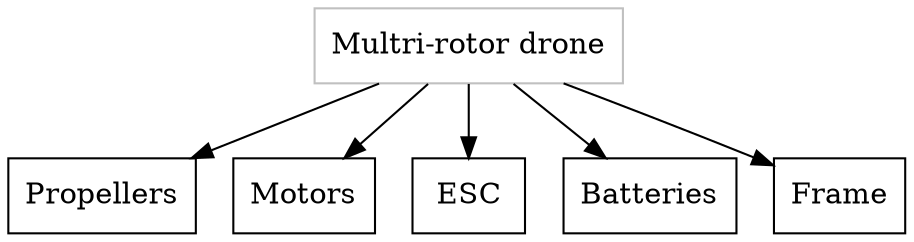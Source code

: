 // DC/DC converter of Watt system
digraph {
	S [label="Multri-rotor drone" color=grey shape=rectangle]
	C1 [label=Propellers shape=rectangle]
	C2 [label=Motors shape=rectangle]
	C3 [label=ESC shape=rectangle]
	C4 [label=Batteries shape=rectangle]
	C5 [label=Frame shape=rectangle]
	S -> C1
	S -> C2
	S -> C3
	S -> C4
	S -> C5
}
